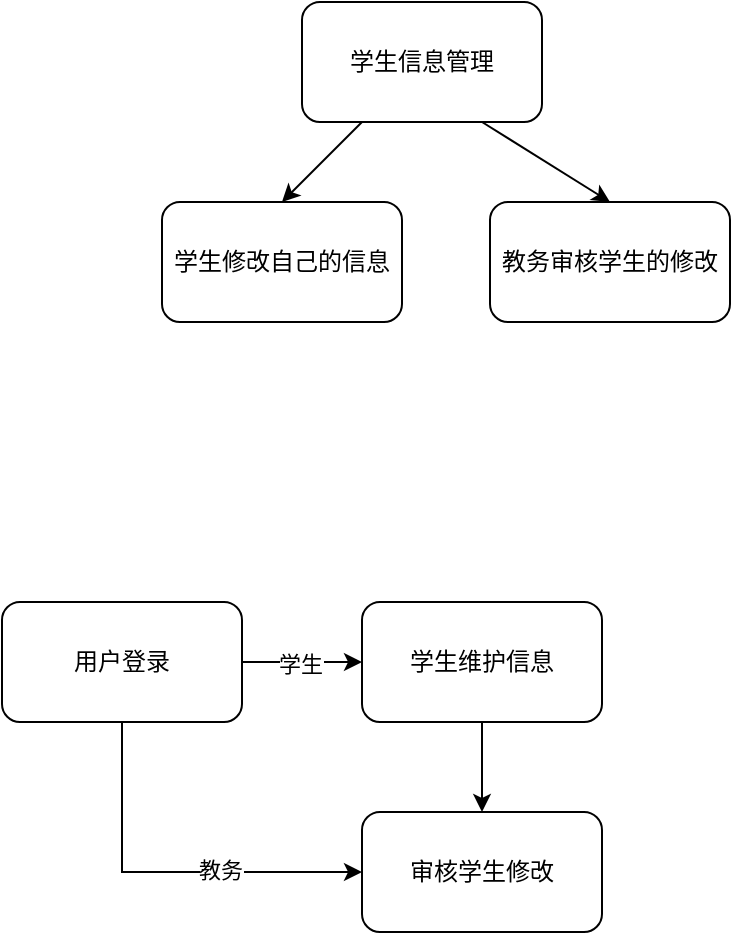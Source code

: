 <mxfile version="28.1.1">
  <diagram name="第 1 页" id="l2hB9Si-Xv-hDyjQYC1T">
    <mxGraphModel dx="778" dy="523" grid="1" gridSize="10" guides="1" tooltips="1" connect="1" arrows="1" fold="1" page="1" pageScale="1" pageWidth="827" pageHeight="1169" math="0" shadow="0">
      <root>
        <mxCell id="0" />
        <mxCell id="1" parent="0" />
        <mxCell id="9XXfysDRrCgoyy1b-tBv-4" style="rounded=0;orthogonalLoop=1;jettySize=auto;html=1;entryX=0.5;entryY=0;entryDx=0;entryDy=0;exitX=0.25;exitY=1;exitDx=0;exitDy=0;" parent="1" source="9XXfysDRrCgoyy1b-tBv-1" target="9XXfysDRrCgoyy1b-tBv-2" edge="1">
          <mxGeometry relative="1" as="geometry" />
        </mxCell>
        <mxCell id="9XXfysDRrCgoyy1b-tBv-5" style="rounded=0;orthogonalLoop=1;jettySize=auto;html=1;exitX=0.75;exitY=1;exitDx=0;exitDy=0;entryX=0.5;entryY=0;entryDx=0;entryDy=0;" parent="1" source="9XXfysDRrCgoyy1b-tBv-1" target="9XXfysDRrCgoyy1b-tBv-3" edge="1">
          <mxGeometry relative="1" as="geometry" />
        </mxCell>
        <mxCell id="9XXfysDRrCgoyy1b-tBv-1" value="学生信息管理" style="rounded=1;whiteSpace=wrap;html=1;" parent="1" vertex="1">
          <mxGeometry x="200" y="120" width="120" height="60" as="geometry" />
        </mxCell>
        <mxCell id="9XXfysDRrCgoyy1b-tBv-2" value="学生修改自己的信息" style="rounded=1;whiteSpace=wrap;html=1;" parent="1" vertex="1">
          <mxGeometry x="130" y="220" width="120" height="60" as="geometry" />
        </mxCell>
        <mxCell id="9XXfysDRrCgoyy1b-tBv-3" value="教务审核学生的修改" style="rounded=1;whiteSpace=wrap;html=1;" parent="1" vertex="1">
          <mxGeometry x="294" y="220" width="120" height="60" as="geometry" />
        </mxCell>
        <mxCell id="lSaY9q-4pcw4swmBdVrE-3" style="edgeStyle=orthogonalEdgeStyle;rounded=0;orthogonalLoop=1;jettySize=auto;html=1;exitX=1;exitY=0.5;exitDx=0;exitDy=0;" edge="1" parent="1" source="lSaY9q-4pcw4swmBdVrE-1" target="lSaY9q-4pcw4swmBdVrE-2">
          <mxGeometry relative="1" as="geometry" />
        </mxCell>
        <mxCell id="lSaY9q-4pcw4swmBdVrE-4" value="学生" style="edgeLabel;html=1;align=center;verticalAlign=middle;resizable=0;points=[];" vertex="1" connectable="0" parent="lSaY9q-4pcw4swmBdVrE-3">
          <mxGeometry x="-0.033" relative="1" as="geometry">
            <mxPoint y="1" as="offset" />
          </mxGeometry>
        </mxCell>
        <mxCell id="lSaY9q-4pcw4swmBdVrE-6" style="edgeStyle=orthogonalEdgeStyle;rounded=0;orthogonalLoop=1;jettySize=auto;html=1;exitX=0.5;exitY=1;exitDx=0;exitDy=0;entryX=0;entryY=0.5;entryDx=0;entryDy=0;" edge="1" parent="1" source="lSaY9q-4pcw4swmBdVrE-1" target="lSaY9q-4pcw4swmBdVrE-5">
          <mxGeometry relative="1" as="geometry" />
        </mxCell>
        <mxCell id="lSaY9q-4pcw4swmBdVrE-7" value="教务" style="edgeLabel;html=1;align=center;verticalAlign=middle;resizable=0;points=[];" vertex="1" connectable="0" parent="lSaY9q-4pcw4swmBdVrE-6">
          <mxGeometry x="0.272" y="2" relative="1" as="geometry">
            <mxPoint y="1" as="offset" />
          </mxGeometry>
        </mxCell>
        <mxCell id="lSaY9q-4pcw4swmBdVrE-1" value="用户登录" style="rounded=1;whiteSpace=wrap;html=1;" vertex="1" parent="1">
          <mxGeometry x="50" y="420" width="120" height="60" as="geometry" />
        </mxCell>
        <mxCell id="lSaY9q-4pcw4swmBdVrE-9" style="edgeStyle=orthogonalEdgeStyle;rounded=0;orthogonalLoop=1;jettySize=auto;html=1;exitX=0.5;exitY=1;exitDx=0;exitDy=0;entryX=0.5;entryY=0;entryDx=0;entryDy=0;" edge="1" parent="1" source="lSaY9q-4pcw4swmBdVrE-2" target="lSaY9q-4pcw4swmBdVrE-5">
          <mxGeometry relative="1" as="geometry" />
        </mxCell>
        <mxCell id="lSaY9q-4pcw4swmBdVrE-2" value="学生维护信息" style="rounded=1;whiteSpace=wrap;html=1;" vertex="1" parent="1">
          <mxGeometry x="230" y="420" width="120" height="60" as="geometry" />
        </mxCell>
        <mxCell id="lSaY9q-4pcw4swmBdVrE-5" value="审核学生修改" style="rounded=1;whiteSpace=wrap;html=1;" vertex="1" parent="1">
          <mxGeometry x="230" y="525" width="120" height="60" as="geometry" />
        </mxCell>
      </root>
    </mxGraphModel>
  </diagram>
</mxfile>
